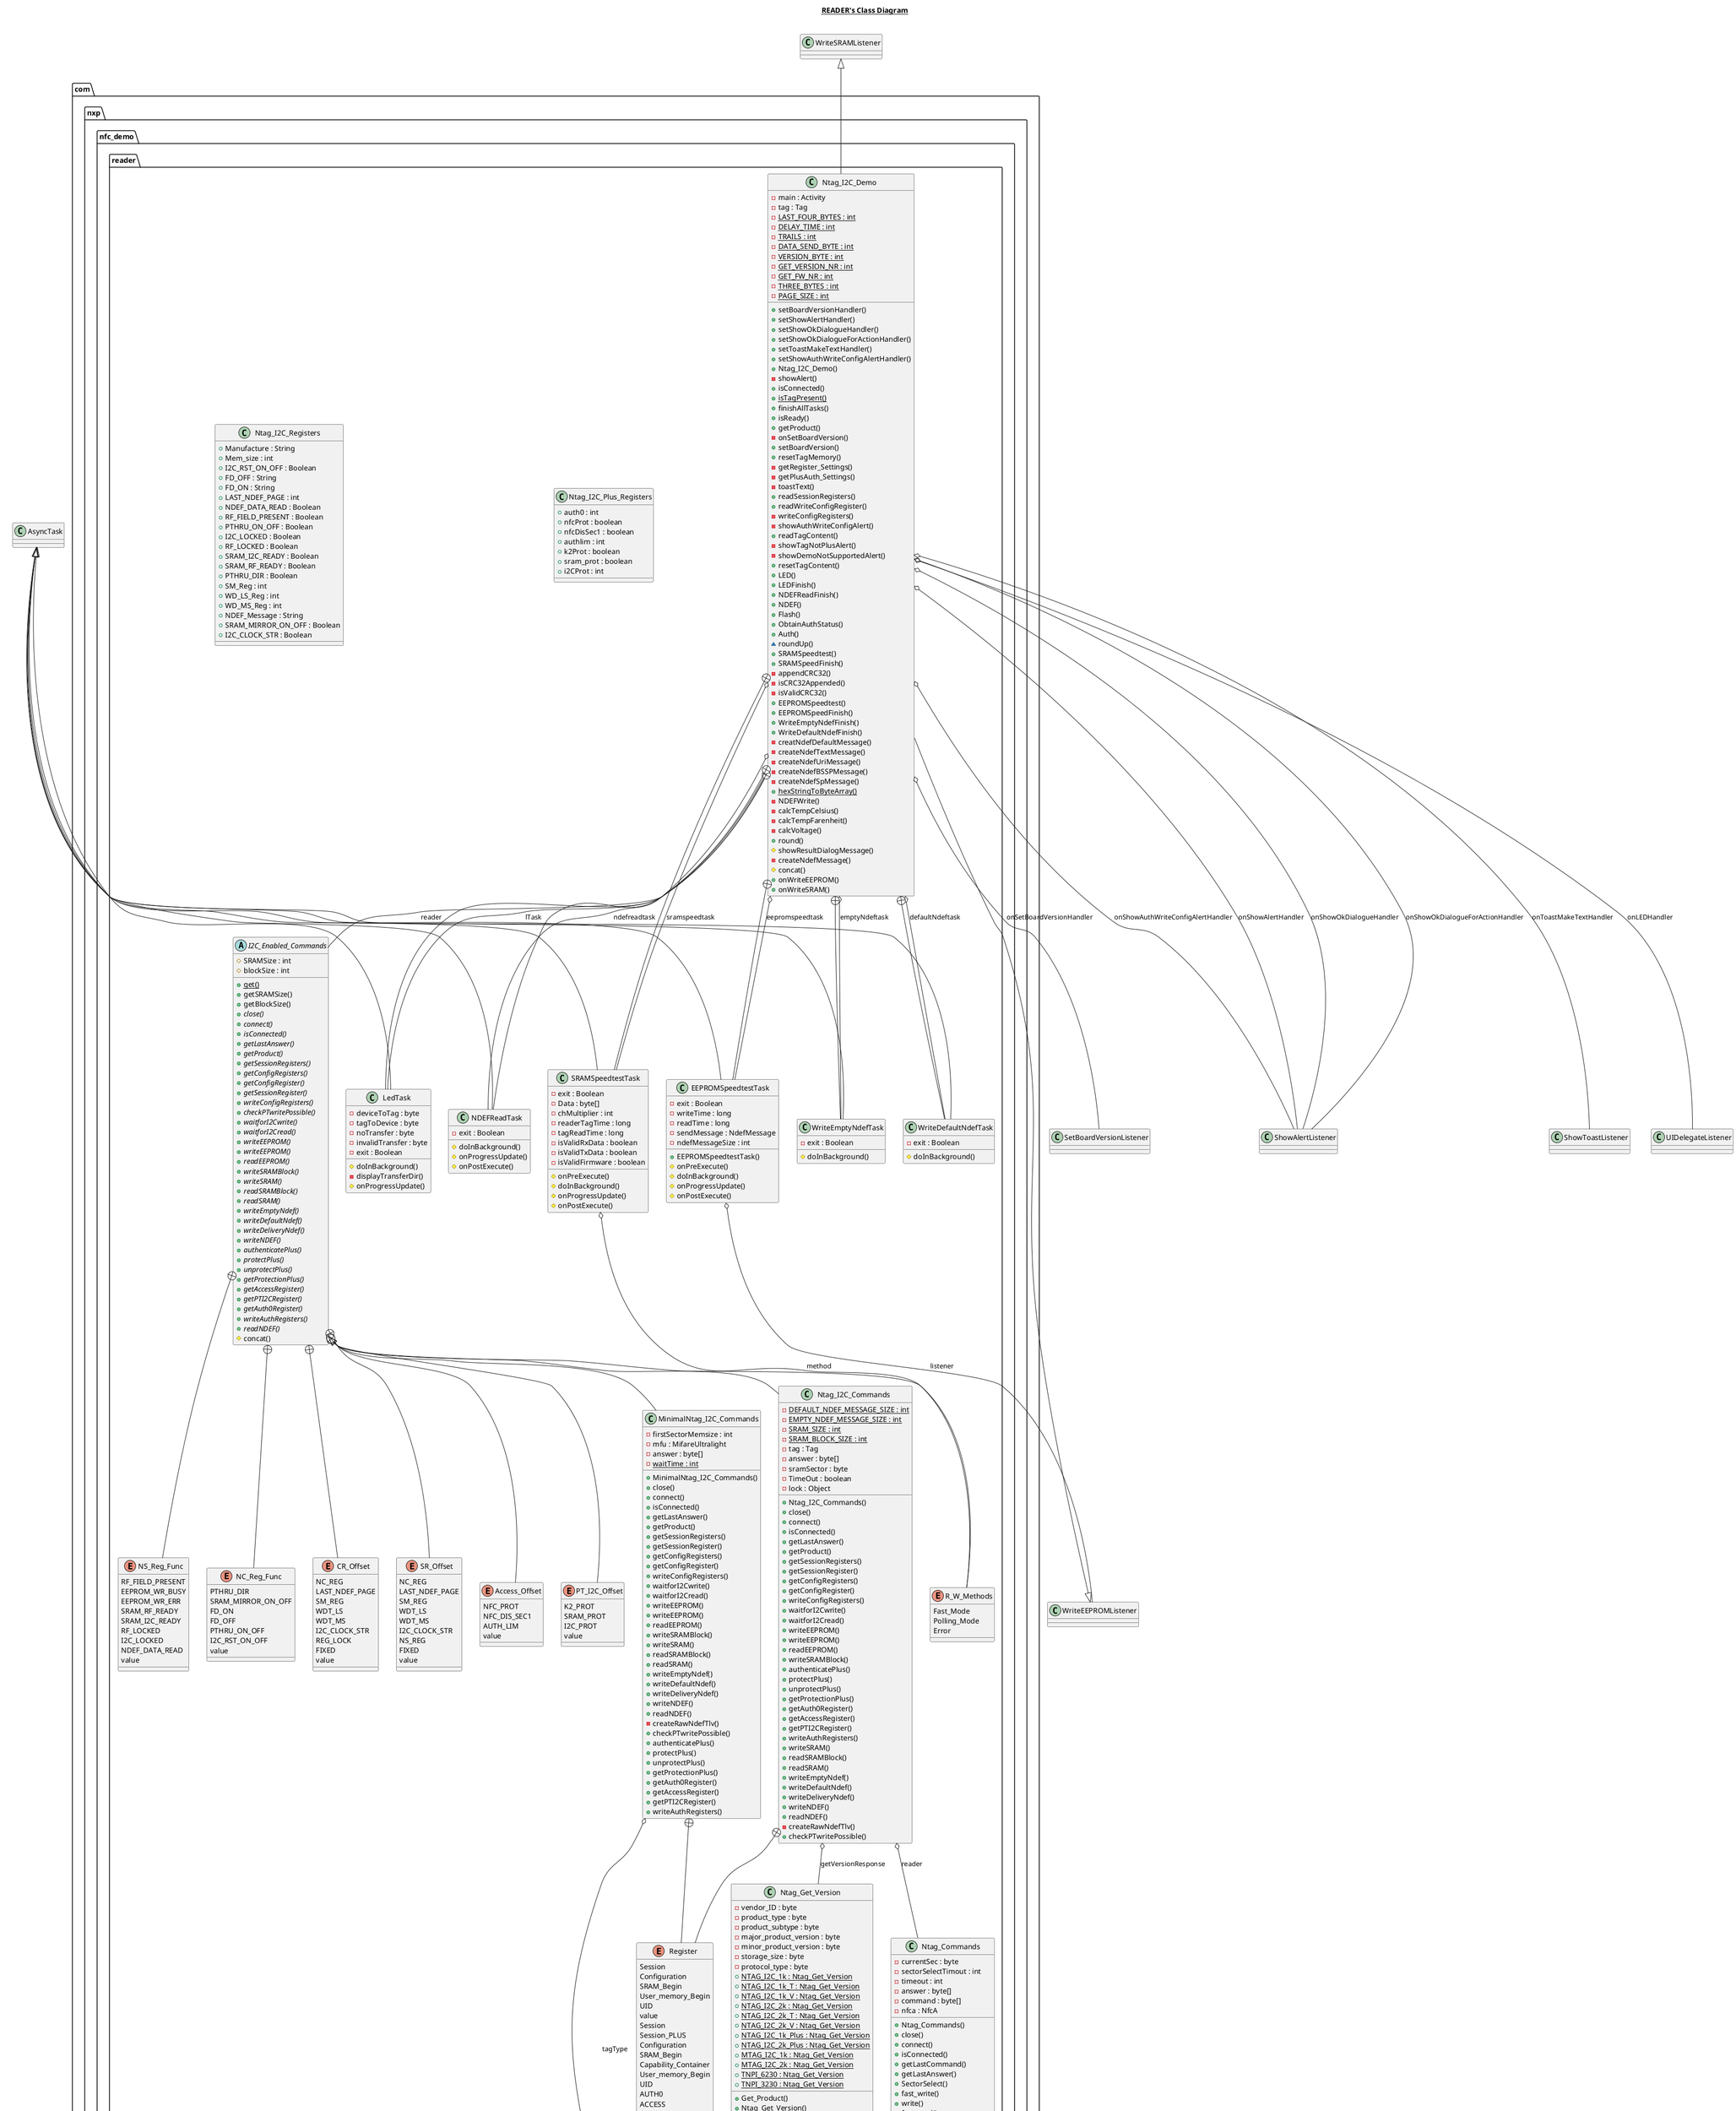 @startuml

title __READER's Class Diagram__\n

  package com.nxp.nfc_demo.reader {
    abstract class I2C_Enabled_Commands {
        # SRAMSize : int
        # blockSize : int
        {static} + get()
        + getSRAMSize()
        + getBlockSize()
        {abstract} + close()
        {abstract} + connect()
        {abstract} + isConnected()
        {abstract} + getLastAnswer()
        {abstract} + getProduct()
        {abstract} + getSessionRegisters()
        {abstract} + getConfigRegisters()
        {abstract} + getConfigRegister()
        {abstract} + getSessionRegister()
        {abstract} + writeConfigRegisters()
        {abstract} + checkPTwritePossible()
        {abstract} + waitforI2Cwrite()
        {abstract} + waitforI2Cread()
        {abstract} + writeEEPROM()
        {abstract} + writeEEPROM()
        {abstract} + readEEPROM()
        {abstract} + writeSRAMBlock()
        {abstract} + writeSRAM()
        {abstract} + readSRAMBlock()
        {abstract} + readSRAM()
        {abstract} + writeEmptyNdef()
        {abstract} + writeDefaultNdef()
        {abstract} + writeDeliveryNdef()
        {abstract} + writeNDEF()
        {abstract} + authenticatePlus()
        {abstract} + protectPlus()
        {abstract} + unprotectPlus()
        {abstract} + getProtectionPlus()
        {abstract} + getAccessRegister()
        {abstract} + getPTI2CRegister()
        {abstract} + getAuth0Register()
        {abstract} + writeAuthRegisters()
        {abstract} + readNDEF()
        # concat()
    }
  }
  

  package com.nxp.nfc_demo.reader {
    enum R_W_Methods {
      Fast_Mode
      Polling_Mode
      Error
    }
  }
  

  package com.nxp.nfc_demo.reader {
    enum NS_Reg_Func {
      RF_FIELD_PRESENT
      EEPROM_WR_BUSY
      EEPROM_WR_ERR
      SRAM_RF_READY
      SRAM_I2C_READY
      RF_LOCKED
      I2C_LOCKED
      NDEF_DATA_READ
      value
    }
  }
  

  package com.nxp.nfc_demo.reader {
    enum NC_Reg_Func {
      PTHRU_DIR
      SRAM_MIRROR_ON_OFF
      FD_ON
      FD_OFF
      PTHRU_ON_OFF
      I2C_RST_ON_OFF
      value
    }
  }
  

  package com.nxp.nfc_demo.reader {
    enum CR_Offset {
      NC_REG
      LAST_NDEF_PAGE
      SM_REG
      WDT_LS
      WDT_MS
      I2C_CLOCK_STR
      REG_LOCK
      FIXED
      value
    }
  }
  

  package com.nxp.nfc_demo.reader {
    enum SR_Offset {
      NC_REG
      LAST_NDEF_PAGE
      SM_REG
      WDT_LS
      WDT_MS
      I2C_CLOCK_STR
      NS_REG
      FIXED
      value
    }
  }
  

  package com.nxp.nfc_demo.reader {
    enum Access_Offset {
      NFC_PROT
      NFC_DIS_SEC1
      AUTH_LIM
      value
    }
  }
  

  package com.nxp.nfc_demo.reader {
    enum PT_I2C_Offset {
      K2_PROT
      SRAM_PROT
      I2C_PROT
      value
    }
  }
  

  package com.nxp.nfc_demo.reader {
    class MinimalNtag_I2C_Commands {
        - firstSectorMemsize : int
        - mfu : MifareUltralight
        - answer : byte[]
        {static} - waitTime : int
        + MinimalNtag_I2C_Commands()
        + close()
        + connect()
        + isConnected()
        + getLastAnswer()
        + getProduct()
        + getSessionRegisters()
        + getSessionRegister()
        + getConfigRegisters()
        + getConfigRegister()
        + writeConfigRegisters()
        + waitforI2Cwrite()
        + waitforI2Cread()
        + writeEEPROM()
        + writeEEPROM()
        + readEEPROM()
        + writeSRAMBlock()
        + writeSRAM()
        + readSRAMBlock()
        + readSRAM()
        + writeEmptyNdef()
        + writeDefaultNdef()
        + writeDeliveryNdef()
        + writeNDEF()
        + readNDEF()
        - createRawNdefTlv()
        + checkPTwritePossible()
        + authenticatePlus()
        + protectPlus()
        + unprotectPlus()
        + getProtectionPlus()
        + getAuth0Register()
        + getAccessRegister()
        + getPTI2CRegister()
        + writeAuthRegisters()
    }
  }
  

  package com.nxp.nfc_demo.reader {
    enum Register {
      Session
      Configuration
      SRAM_Begin
      User_memory_Begin
      UID
      value
    }
  }
  

  package com.nxp.nfc_demo.reader {
    class Ntag_Commands {
        - currentSec : byte
        - sectorSelectTimout : int
        - timeout : int
        - answer : byte[]
        - command : byte[]
        - nfca : NfcA
        + Ntag_Commands()
        + close()
        + connect()
        + isConnected()
        + getLastCommand()
        + getLastAnswer()
        + SectorSelect()
        + fast_write()
        + write()
        + fast_read()
        + read()
        + getVersion()
        + pwdAuth()
        + getMaxTransceiveLength()
    }
  }
  

  package com.nxp.nfc_demo.reader {
    class Ntag_Get_Version {
        - vendor_ID : byte
        - product_type : byte
        - product_subtype : byte
        - major_product_version : byte
        - minor_product_version : byte
        - storage_size : byte
        - protocol_type : byte
        {static} + NTAG_I2C_1k : Ntag_Get_Version
        {static} + NTAG_I2C_1k_T : Ntag_Get_Version
        {static} + NTAG_I2C_1k_V : Ntag_Get_Version
        {static} + NTAG_I2C_2k : Ntag_Get_Version
        {static} + NTAG_I2C_2k_T : Ntag_Get_Version
        {static} + NTAG_I2C_2k_V : Ntag_Get_Version
        {static} + NTAG_I2C_1k_Plus : Ntag_Get_Version
        {static} + NTAG_I2C_2k_Plus : Ntag_Get_Version
        {static} + MTAG_I2C_1k : Ntag_Get_Version
        {static} + MTAG_I2C_2k : Ntag_Get_Version
        {static} + TNPI_6230 : Ntag_Get_Version
        {static} + TNPI_3230 : Ntag_Get_Version
        + Get_Product()
        + Ntag_Get_Version()
        - init()
        + Ntag_Get_Version()
        + equals()
        + getVendor_ID()
        + getProduct_type()
        + getProduct_subtype()
        + getMajor_product_version()
        + getMinor_product_version()
        + getStorage_size()
        + getProtocol_type()
    }
  }
  

  package com.nxp.nfc_demo.reader {
    enum Prod {
      NTAG_I2C_1k
      NTAG_I2C_2k
      NTAG_I2C_1k_T
      NTAG_I2C_2k_T
      NTAG_I2C_1k_V
      NTAG_I2C_2k_V
      NTAG_I2C_1k_Plus
      NTAG_I2C_2k_Plus
      Unknown
      MTAG_I2C_1k
      MTAG_I2C_2k
      mem_size
    }
  }
  

  package com.nxp.nfc_demo.reader {
    class Ntag_I2C_Commands {
        {static} - DEFAULT_NDEF_MESSAGE_SIZE : int
        {static} - EMPTY_NDEF_MESSAGE_SIZE : int
        {static} - SRAM_SIZE : int
        {static} - SRAM_BLOCK_SIZE : int
        - tag : Tag
        - answer : byte[]
        - sramSector : byte
        - TimeOut : boolean
        - lock : Object
        + Ntag_I2C_Commands()
        + close()
        + connect()
        + isConnected()
        + getLastAnswer()
        + getProduct()
        + getSessionRegisters()
        + getSessionRegister()
        + getConfigRegisters()
        + getConfigRegister()
        + writeConfigRegisters()
        + waitforI2Cwrite()
        + waitforI2Cread()
        + writeEEPROM()
        + writeEEPROM()
        + readEEPROM()
        + writeSRAMBlock()
        + authenticatePlus()
        + protectPlus()
        + unprotectPlus()
        + getProtectionPlus()
        + getAuth0Register()
        + getAccessRegister()
        + getPTI2CRegister()
        + writeAuthRegisters()
        + writeSRAM()
        + readSRAMBlock()
        + readSRAM()
        + writeEmptyNdef()
        + writeDefaultNdef()
        + writeDeliveryNdef()
        + writeNDEF()
        + readNDEF()
        - createRawNdefTlv()
        + checkPTwritePossible()
    }
  }
  

  package com.nxp.nfc_demo.reader {
    enum Register {
      Session
      Session_PLUS
      Configuration
      SRAM_Begin
      Capability_Container
      User_memory_Begin
      UID
      AUTH0
      ACCESS
      PWD
      PACK
      PT_I2C
      value
    }
  }
  

  package com.nxp.nfc_demo.reader {
    class Ntag_I2C_Demo {
        - main : Activity
        - tag : Tag
        {static} - LAST_FOUR_BYTES : int
        {static} - DELAY_TIME : int
        {static} - TRAILS : int
        {static} - DATA_SEND_BYTE : int
        {static} - VERSION_BYTE : int
        {static} - GET_VERSION_NR : int
        {static} - GET_FW_NR : int
        {static} - THREE_BYTES : int
        {static} - PAGE_SIZE : int
        + setBoardVersionHandler()
        + setShowAlertHandler()
        + setShowOkDialogueHandler()
        + setShowOkDialogueForActionHandler()
        + setToastMakeTextHandler()
        + setShowAuthWriteConfigAlertHandler()
        + Ntag_I2C_Demo()
        - showAlert()
        + isConnected()
        {static} + isTagPresent()
        + finishAllTasks()
        + isReady()
        + getProduct()
        - onSetBoardVersion()
        + setBoardVersion()
        + resetTagMemory()
        - getRegister_Settings()
        - getPlusAuth_Settings()
        - toastText()
        + readSessionRegisters()
        + readWriteConfigRegister()
        - writeConfigRegisters()
        - showAuthWriteConfigAlert()
        + readTagContent()
        - showTagNotPlusAlert()
        - showDemoNotSupportedAlert()
        + resetTagContent()
        + LED()
        + LEDFinish()
        + NDEFReadFinish()
        + NDEF()
        + Flash()
        + ObtainAuthStatus()
        + Auth()
        ~ roundUp()
        + SRAMSpeedtest()
        + SRAMSpeedFinish()
        - appendCRC32()
        - isCRC32Appended()
        - isValidCRC32()
        + EEPROMSpeedtest()
        + EEPROMSpeedFinish()
        + WriteEmptyNdefFinish()
        + WriteDefaultNdefFinish()
        - creatNdefDefaultMessage()
        - createNdefTextMessage()
        - createNdefUriMessage()
        - createNdefBSSPMessage()
        - createNdefSpMessage()
        {static} + hexStringToByteArray()
        - NDEFWrite()
        - calcTempCelsius()
        - calcTempFarenheit()
        - calcVoltage()
        + round()
        # showResultDialogMessage()
        - createNdefMessage()
        # concat()
        + onWriteEEPROM()
        + onWriteSRAM()
    }
  }
  

  package com.nxp.nfc_demo.reader {
    class LedTask {
        - deviceToTag : byte
        - tagToDevice : byte
        - noTransfer : byte
        - invalidTransfer : byte
        - exit : Boolean
        # doInBackground()
        - displayTransferDir()
        # onProgressUpdate()
    }
  }
  

  package com.nxp.nfc_demo.reader {
    class NDEFReadTask {
        - exit : Boolean
        # doInBackground()
        # onProgressUpdate()
        # onPostExecute()
    }
  }
  

  package com.nxp.nfc_demo.reader {
    class SRAMSpeedtestTask {
        - exit : Boolean
        - Data : byte[]
        - chMultiplier : int
        - readerTagTime : long
        - tagReadTime : long
        - isValidRxData : boolean
        - isValidTxData : boolean
        - isValidFirmware : boolean
        # onPreExecute()
        # doInBackground()
        # onProgressUpdate()
        # onPostExecute()
    }
  }
  

  package com.nxp.nfc_demo.reader {
    class EEPROMSpeedtestTask {
        - exit : Boolean
        - writeTime : long
        - readTime : long
        - sendMessage : NdefMessage
        - ndefMessageSize : int
        + EEPROMSpeedtestTask()
        # onPreExecute()
        # doInBackground()
        # onProgressUpdate()
        # onPostExecute()
    }
  }
  

  package com.nxp.nfc_demo.reader {
    class WriteEmptyNdefTask {
        - exit : Boolean
        # doInBackground()
    }
  }
  

  package com.nxp.nfc_demo.reader {
    class WriteDefaultNdefTask {
        - exit : Boolean
        # doInBackground()
    }
  }
  

  package com.nxp.nfc_demo.reader {
    class Ntag_I2C_Plus_Registers {
        + auth0 : int
        + nfcProt : boolean
        + nfcDisSec1 : boolean
        + authlim : int
        + k2Prot : boolean
        + sram_prot : boolean
        + i2CProt : int
    }
  }
  

  package com.nxp.nfc_demo.reader {
    class Ntag_I2C_Registers {
        + Manufacture : String
        + Mem_size : int
        + I2C_RST_ON_OFF : Boolean
        + FD_OFF : String
        + FD_ON : String
        + LAST_NDEF_PAGE : int
        + NDEF_DATA_READ : Boolean
        + RF_FIELD_PRESENT : Boolean
        + PTHRU_ON_OFF : Boolean
        + I2C_LOCKED : Boolean
        + RF_LOCKED : Boolean
        + SRAM_I2C_READY : Boolean
        + SRAM_RF_READY : Boolean
        + PTHRU_DIR : Boolean
        + SM_Reg : int
        + WD_LS_Reg : int
        + WD_MS_Reg : int
        + NDEF_Message : String
        + SRAM_MIRROR_ON_OFF : Boolean
        + I2C_CLOCK_STR : Boolean
    }
  }
  

  I2C_Enabled_Commands +-down- R_W_Methods
  I2C_Enabled_Commands +-down- NS_Reg_Func
  I2C_Enabled_Commands +-down- NC_Reg_Func
  I2C_Enabled_Commands +-down- CR_Offset
  I2C_Enabled_Commands +-down- SR_Offset
  I2C_Enabled_Commands +-down- Access_Offset
  I2C_Enabled_Commands +-down- PT_I2C_Offset
  MinimalNtag_I2C_Commands -up-|> I2C_Enabled_Commands
  MinimalNtag_I2C_Commands o-- Prod : tagType
  MinimalNtag_I2C_Commands +-down- Register
  Ntag_Get_Version +-down- Prod
  Ntag_I2C_Commands -up-|> I2C_Enabled_Commands
  Ntag_I2C_Commands o-- Ntag_Commands : reader
  Ntag_I2C_Commands o-- Ntag_Get_Version : getVersionResponse
  Ntag_I2C_Commands +-down- Register
  Ntag_I2C_Demo -up-|> WriteEEPROMListener
  Ntag_I2C_Demo -up-|> WriteSRAMListener
  Ntag_I2C_Demo o-- SetBoardVersionListener : onSetBoardVersionHandler
  Ntag_I2C_Demo o-- ShowAlertListener : onShowAuthWriteConfigAlertHandler
  Ntag_I2C_Demo o-- ShowAlertListener : onShowAlertHandler
  Ntag_I2C_Demo o-- ShowAlertListener : onShowOkDialogueHandler
  Ntag_I2C_Demo o-- ShowAlertListener : onShowOkDialogueForActionHandler
  Ntag_I2C_Demo o-- ShowToastListener : onToastMakeTextHandler
  Ntag_I2C_Demo o-- UIDelegateListener : onLEDHandler
  Ntag_I2C_Demo o-- I2C_Enabled_Commands : reader
  Ntag_I2C_Demo o-- LedTask : lTask
  Ntag_I2C_Demo o-- SRAMSpeedtestTask : sramspeedtask
  Ntag_I2C_Demo o-- EEPROMSpeedtestTask : eepromspeedtask
  Ntag_I2C_Demo o-- WriteEmptyNdefTask : emptyNdeftask
  Ntag_I2C_Demo o-- WriteDefaultNdefTask : defaultNdeftask
  Ntag_I2C_Demo o-- NDEFReadTask : ndefreadtask
  Ntag_I2C_Demo +-down- LedTask
  Ntag_I2C_Demo +-down- NDEFReadTask
  Ntag_I2C_Demo +-down- SRAMSpeedtestTask
  Ntag_I2C_Demo +-down- EEPROMSpeedtestTask
  Ntag_I2C_Demo +-down- WriteEmptyNdefTask
  Ntag_I2C_Demo +-down- WriteDefaultNdefTask
  LedTask -up-|> AsyncTask
  NDEFReadTask -up-|> AsyncTask
  SRAMSpeedtestTask -up-|> AsyncTask
  SRAMSpeedtestTask o-- R_W_Methods : method
  EEPROMSpeedtestTask -up-|> AsyncTask
  EEPROMSpeedtestTask o-- WriteEEPROMListener : listener
  WriteEmptyNdefTask -up-|> AsyncTask
  WriteDefaultNdefTask -up-|> AsyncTask


right footer


PlantUML diagram generated by SketchIt! (https://bitbucket.org/pmesmeur/sketch.it)
For more information about this tool, please contact philippe.mesmeur@gmail.com
endfooter

@enduml

